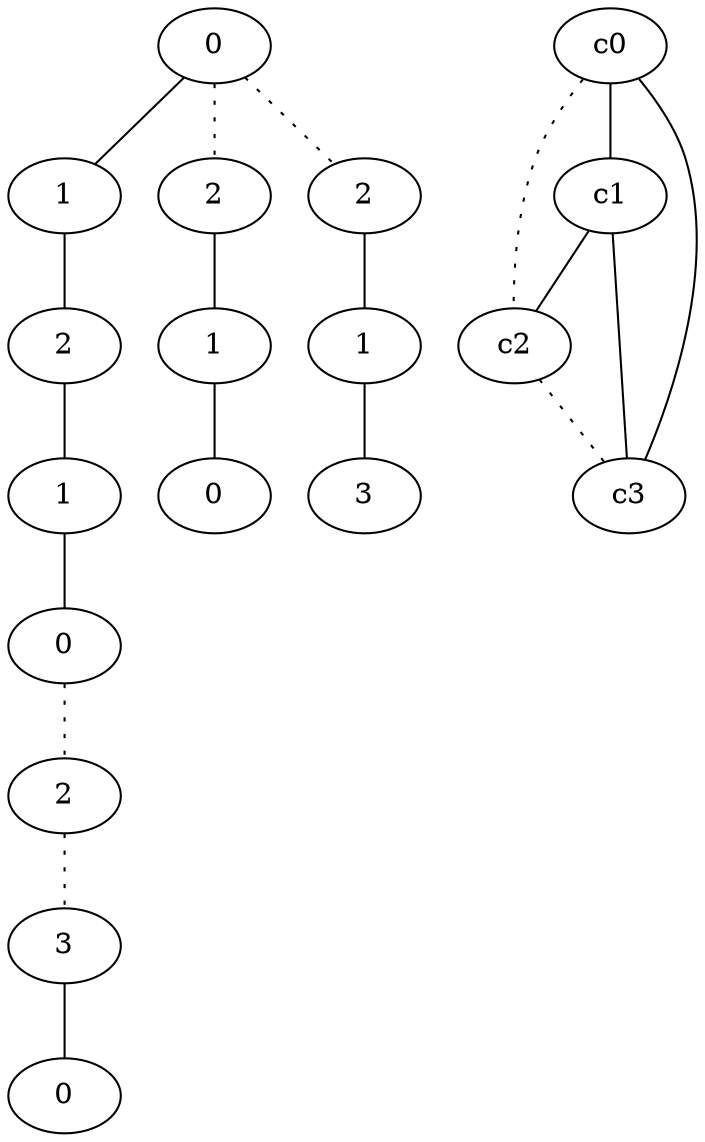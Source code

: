 graph {
a0[label=0];
a1[label=1];
a2[label=2];
a3[label=1];
a4[label=0];
a5[label=2];
a6[label=3];
a7[label=0];
a8[label=2];
a9[label=1];
a10[label=0];
a11[label=2];
a12[label=1];
a13[label=3];
a0 -- a1;
a0 -- a8 [style=dotted];
a0 -- a11 [style=dotted];
a1 -- a2;
a2 -- a3;
a3 -- a4;
a4 -- a5 [style=dotted];
a5 -- a6 [style=dotted];
a6 -- a7;
a8 -- a9;
a9 -- a10;
a11 -- a12;
a12 -- a13;
c0 -- c1;
c0 -- c2 [style=dotted];
c0 -- c3;
c1 -- c2;
c1 -- c3;
c2 -- c3 [style=dotted];
}
